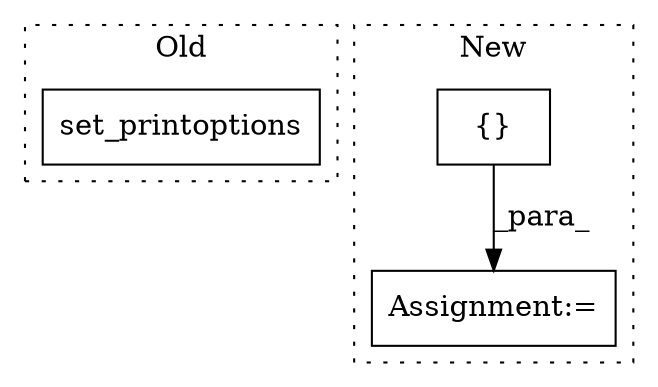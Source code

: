 digraph G {
subgraph cluster0 {
1 [label="set_printoptions" a="32" s="20148,20178" l="17,1" shape="box"];
label = "Old";
style="dotted";
}
subgraph cluster1 {
2 [label="{}" a="4" s="19701,19707" l="1,1" shape="box"];
3 [label="Assignment:=" a="7" s="19729" l="1" shape="box"];
label = "New";
style="dotted";
}
2 -> 3 [label="_para_"];
}